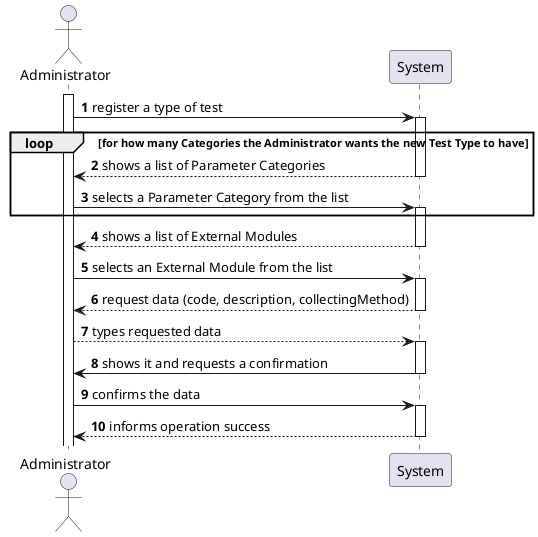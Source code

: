 @startuml
autonumber

actor "Administrator" as admin
activate admin

admin -> System ++: register a type of test
loop for how many Categories the Administrator wants the new Test Type to have
System --> admin --: shows a list of Parameter Categories
admin -> System ++: selects a Parameter Category from the list
end
System --> admin --: shows a list of External Modules
admin -> System ++: selects an External Module from the list
System -->  admin --: request data (code, description, collectingMethod)
admin -->  System ++: types requested data
System -> admin --: shows it and requests a confirmation
admin -> System ++: confirms the data
System --> admin --: informs operation success

@enduml